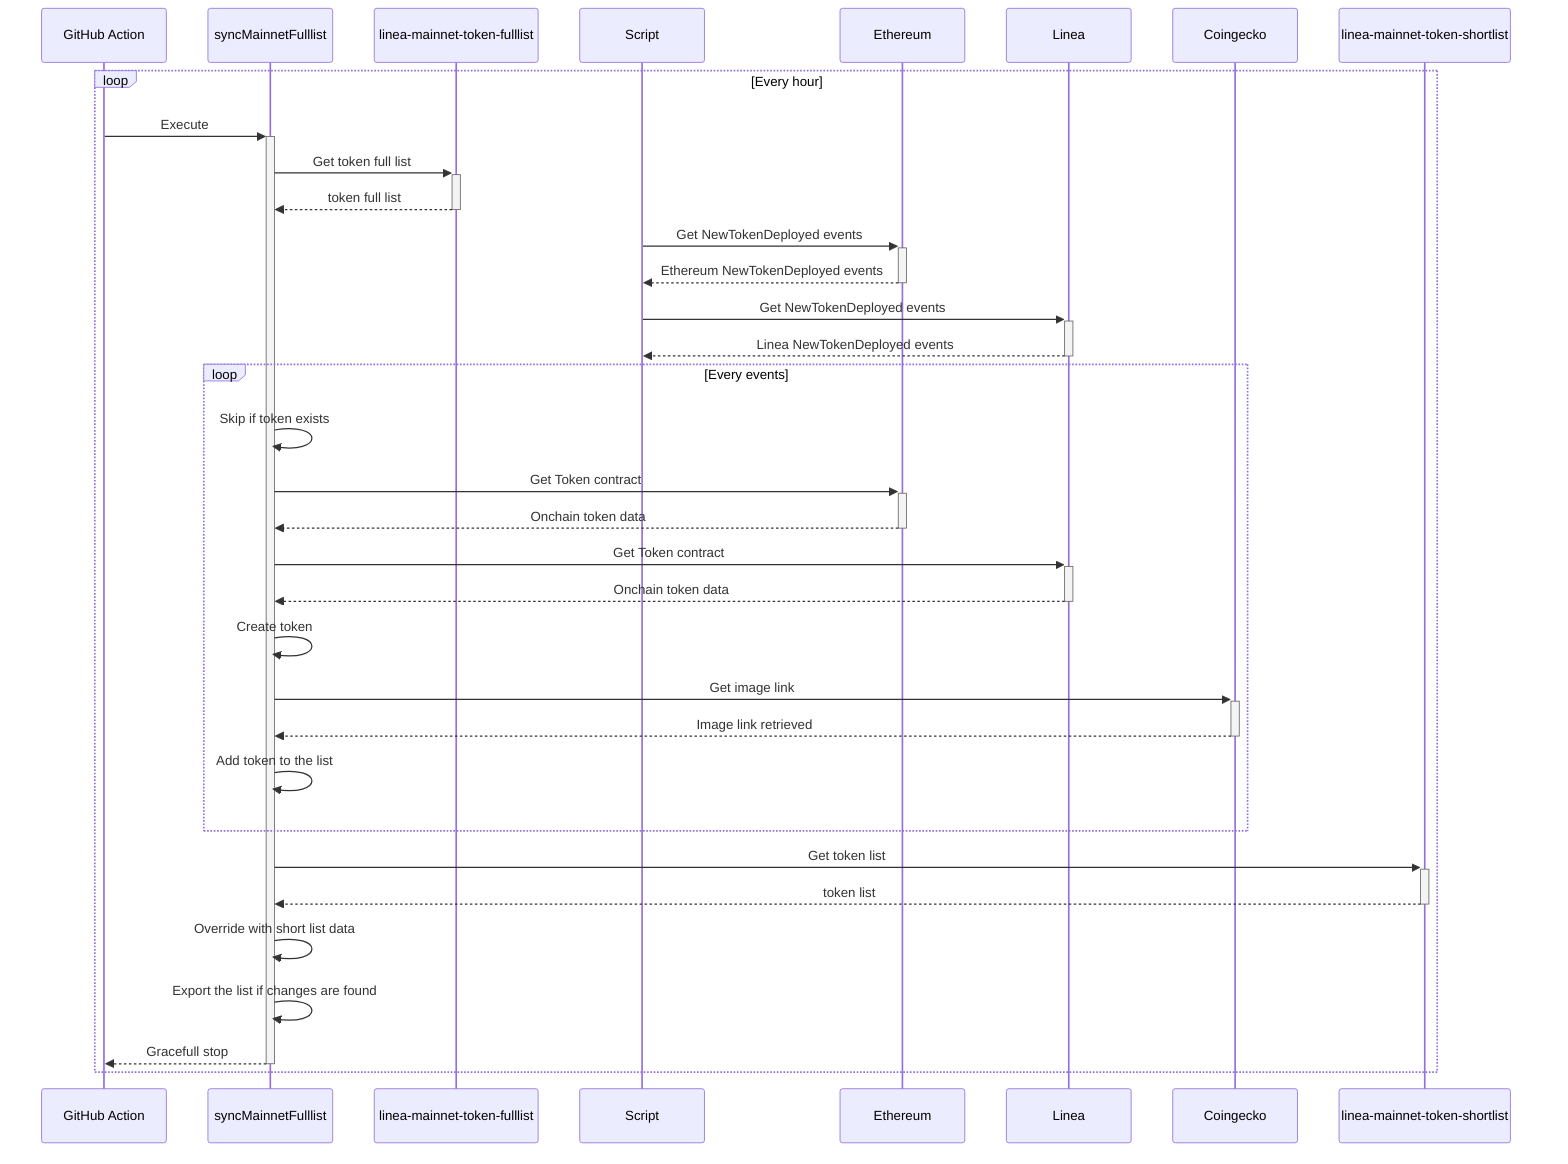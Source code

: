 sequenceDiagram
    loop Every hour
        GitHub Action->>+syncMainnetFulllist: Execute
        syncMainnetFulllist->>+linea-mainnet-token-fulllist: Get token full list
        linea-mainnet-token-fulllist-->>-syncMainnetFulllist: token full list

        Script->>+Ethereum: Get NewTokenDeployed events
        Ethereum-->>-Script: Ethereum NewTokenDeployed events
        Script->>+Linea: Get NewTokenDeployed events
        Linea-->>-Script: Linea NewTokenDeployed events

        loop Every events
            syncMainnetFulllist->>syncMainnetFulllist: Skip if token exists
            syncMainnetFulllist->>+Ethereum: Get Token contract
            Ethereum-->>-syncMainnetFulllist: Onchain token data
            syncMainnetFulllist->>+Linea: Get Token contract
            Linea-->>-syncMainnetFulllist: Onchain token data

            syncMainnetFulllist->>syncMainnetFulllist: Create token
            syncMainnetFulllist->>+Coingecko: Get image link
            Coingecko-->>-syncMainnetFulllist: Image link retrieved
            syncMainnetFulllist->>syncMainnetFulllist: Add token to the list
        end

        syncMainnetFulllist->>+linea-mainnet-token-shortlist: Get token list
        linea-mainnet-token-shortlist-->>-syncMainnetFulllist: token list
        syncMainnetFulllist->>syncMainnetFulllist: Override with short list data

        syncMainnetFulllist->>syncMainnetFulllist: Export the list if changes are found
        syncMainnetFulllist-->>-GitHub Action: Gracefull stop
    end